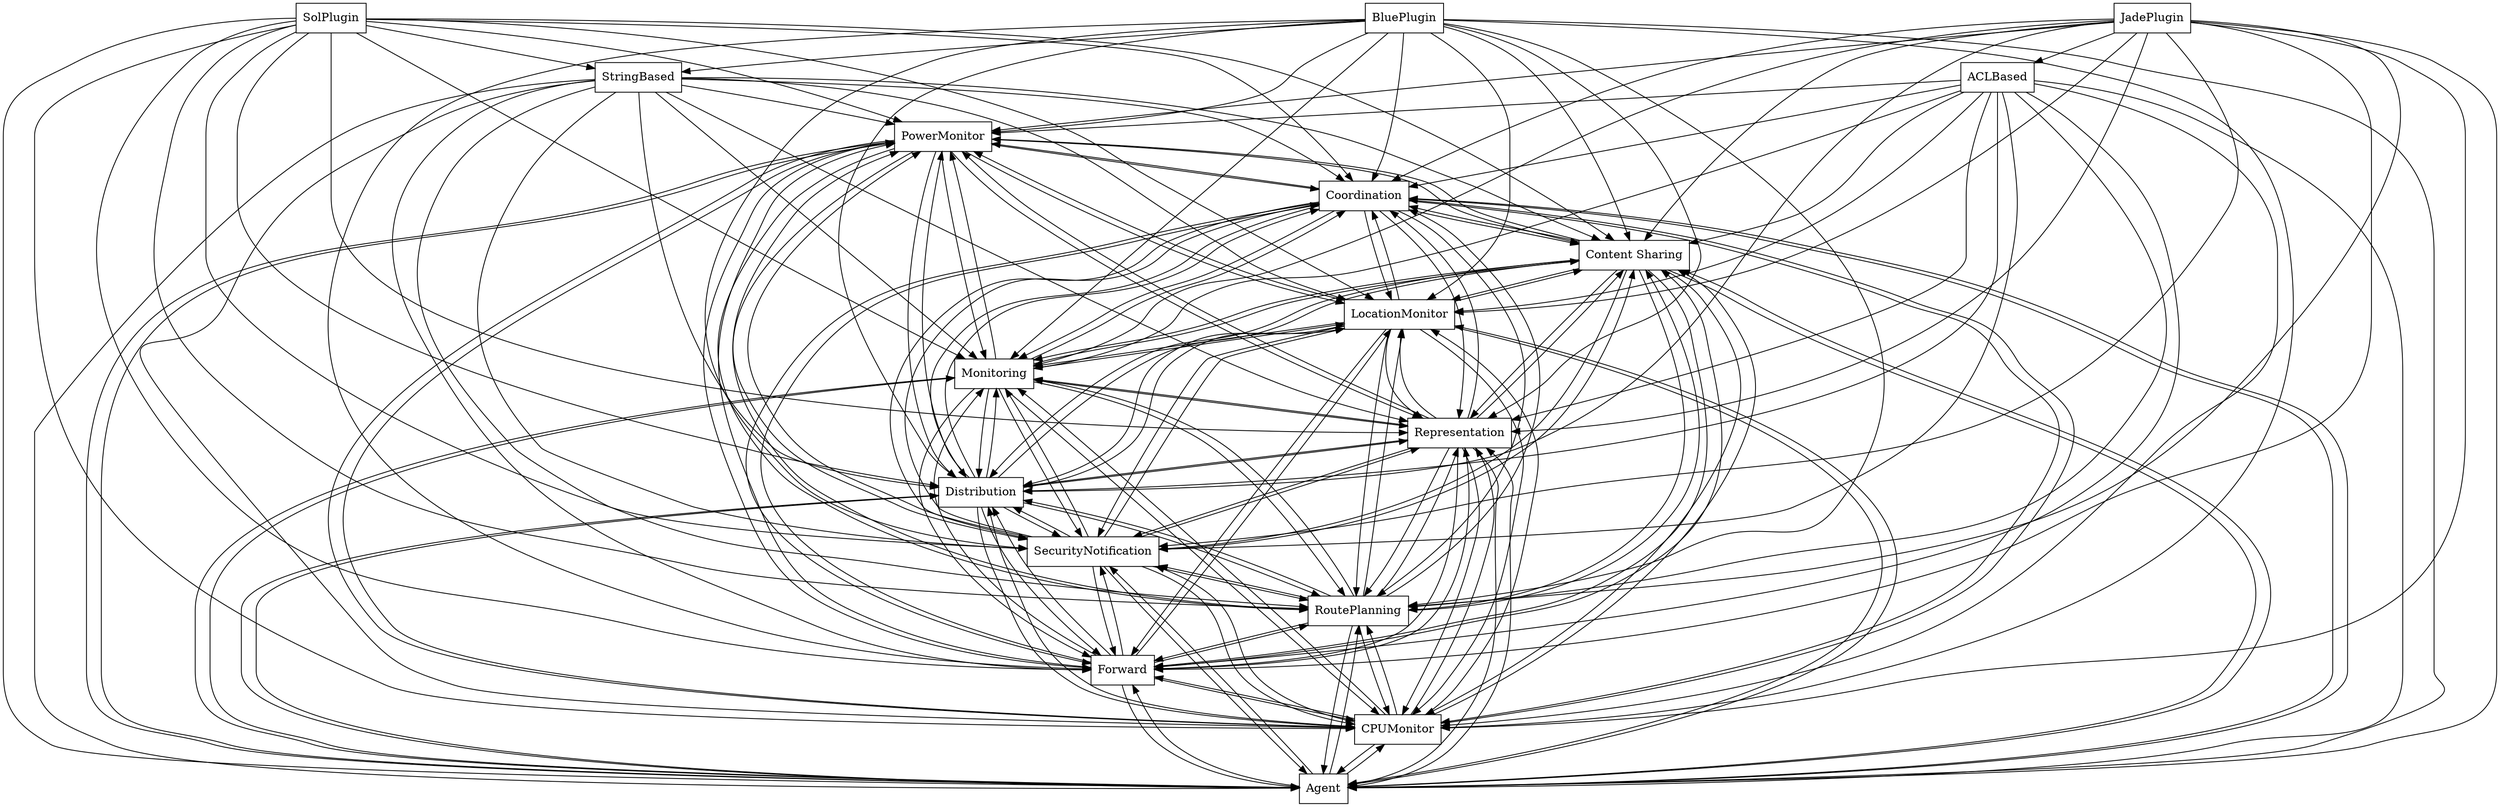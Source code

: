 digraph{
graph [rankdir=TB];
node [shape=box];
edge [arrowhead=normal];
0[label="PowerMonitor",]
1[label="Coordination",]
2[label="Agent",]
3[label="CPUMonitor",]
4[label="ACLBased",]
5[label="SolPlugin",]
6[label="BluePlugin",]
7[label="Forward",]
8[label="RoutePlanning",]
9[label="SecurityNotification",]
10[label="StringBased",]
11[label="Distribution",]
12[label="JadePlugin",]
13[label="Representation",]
14[label="Monitoring",]
15[label="LocationMonitor",]
16[label="Content Sharing",]
0->1[label="",]
0->2[label="",]
0->3[label="",]
0->7[label="",]
0->8[label="",]
0->9[label="",]
0->11[label="",]
0->13[label="",]
0->14[label="",]
0->15[label="",]
0->16[label="",]
1->0[label="",]
1->2[label="",]
1->3[label="",]
1->7[label="",]
1->8[label="",]
1->9[label="",]
1->11[label="",]
1->13[label="",]
1->14[label="",]
1->15[label="",]
1->16[label="",]
2->0[label="",]
2->1[label="",]
2->3[label="",]
2->7[label="",]
2->8[label="",]
2->9[label="",]
2->11[label="",]
2->13[label="",]
2->14[label="",]
2->15[label="",]
2->16[label="",]
3->0[label="",]
3->1[label="",]
3->2[label="",]
3->7[label="",]
3->8[label="",]
3->9[label="",]
3->11[label="",]
3->13[label="",]
3->14[label="",]
3->15[label="",]
3->16[label="",]
4->0[label="",]
4->1[label="",]
4->2[label="",]
4->3[label="",]
4->7[label="",]
4->8[label="",]
4->9[label="",]
4->11[label="",]
4->13[label="",]
4->14[label="",]
4->15[label="",]
4->16[label="",]
5->0[label="",]
5->1[label="",]
5->2[label="",]
5->3[label="",]
5->7[label="",]
5->8[label="",]
5->9[label="",]
5->10[label="",]
5->11[label="",]
5->13[label="",]
5->14[label="",]
5->15[label="",]
5->16[label="",]
6->0[label="",]
6->1[label="",]
6->2[label="",]
6->3[label="",]
6->7[label="",]
6->8[label="",]
6->9[label="",]
6->10[label="",]
6->11[label="",]
6->13[label="",]
6->14[label="",]
6->15[label="",]
6->16[label="",]
7->0[label="",]
7->1[label="",]
7->2[label="",]
7->3[label="",]
7->8[label="",]
7->9[label="",]
7->11[label="",]
7->13[label="",]
7->14[label="",]
7->15[label="",]
7->16[label="",]
8->0[label="",]
8->1[label="",]
8->2[label="",]
8->3[label="",]
8->7[label="",]
8->9[label="",]
8->11[label="",]
8->13[label="",]
8->14[label="",]
8->15[label="",]
8->16[label="",]
9->0[label="",]
9->1[label="",]
9->2[label="",]
9->3[label="",]
9->7[label="",]
9->8[label="",]
9->11[label="",]
9->13[label="",]
9->14[label="",]
9->15[label="",]
9->16[label="",]
10->0[label="",]
10->1[label="",]
10->2[label="",]
10->3[label="",]
10->7[label="",]
10->8[label="",]
10->9[label="",]
10->11[label="",]
10->13[label="",]
10->14[label="",]
10->15[label="",]
10->16[label="",]
11->0[label="",]
11->1[label="",]
11->2[label="",]
11->3[label="",]
11->7[label="",]
11->8[label="",]
11->9[label="",]
11->13[label="",]
11->14[label="",]
11->15[label="",]
11->16[label="",]
12->0[label="",]
12->1[label="",]
12->2[label="",]
12->3[label="",]
12->4[label="",]
12->7[label="",]
12->8[label="",]
12->9[label="",]
12->11[label="",]
12->13[label="",]
12->14[label="",]
12->15[label="",]
12->16[label="",]
13->0[label="",]
13->1[label="",]
13->2[label="",]
13->3[label="",]
13->7[label="",]
13->8[label="",]
13->9[label="",]
13->11[label="",]
13->14[label="",]
13->15[label="",]
13->16[label="",]
14->0[label="",]
14->1[label="",]
14->2[label="",]
14->3[label="",]
14->7[label="",]
14->8[label="",]
14->9[label="",]
14->11[label="",]
14->13[label="",]
14->15[label="",]
14->16[label="",]
15->0[label="",]
15->1[label="",]
15->2[label="",]
15->3[label="",]
15->7[label="",]
15->8[label="",]
15->9[label="",]
15->11[label="",]
15->13[label="",]
15->14[label="",]
15->16[label="",]
16->0[label="",]
16->1[label="",]
16->2[label="",]
16->3[label="",]
16->7[label="",]
16->8[label="",]
16->9[label="",]
16->11[label="",]
16->13[label="",]
16->14[label="",]
16->15[label="",]
}
